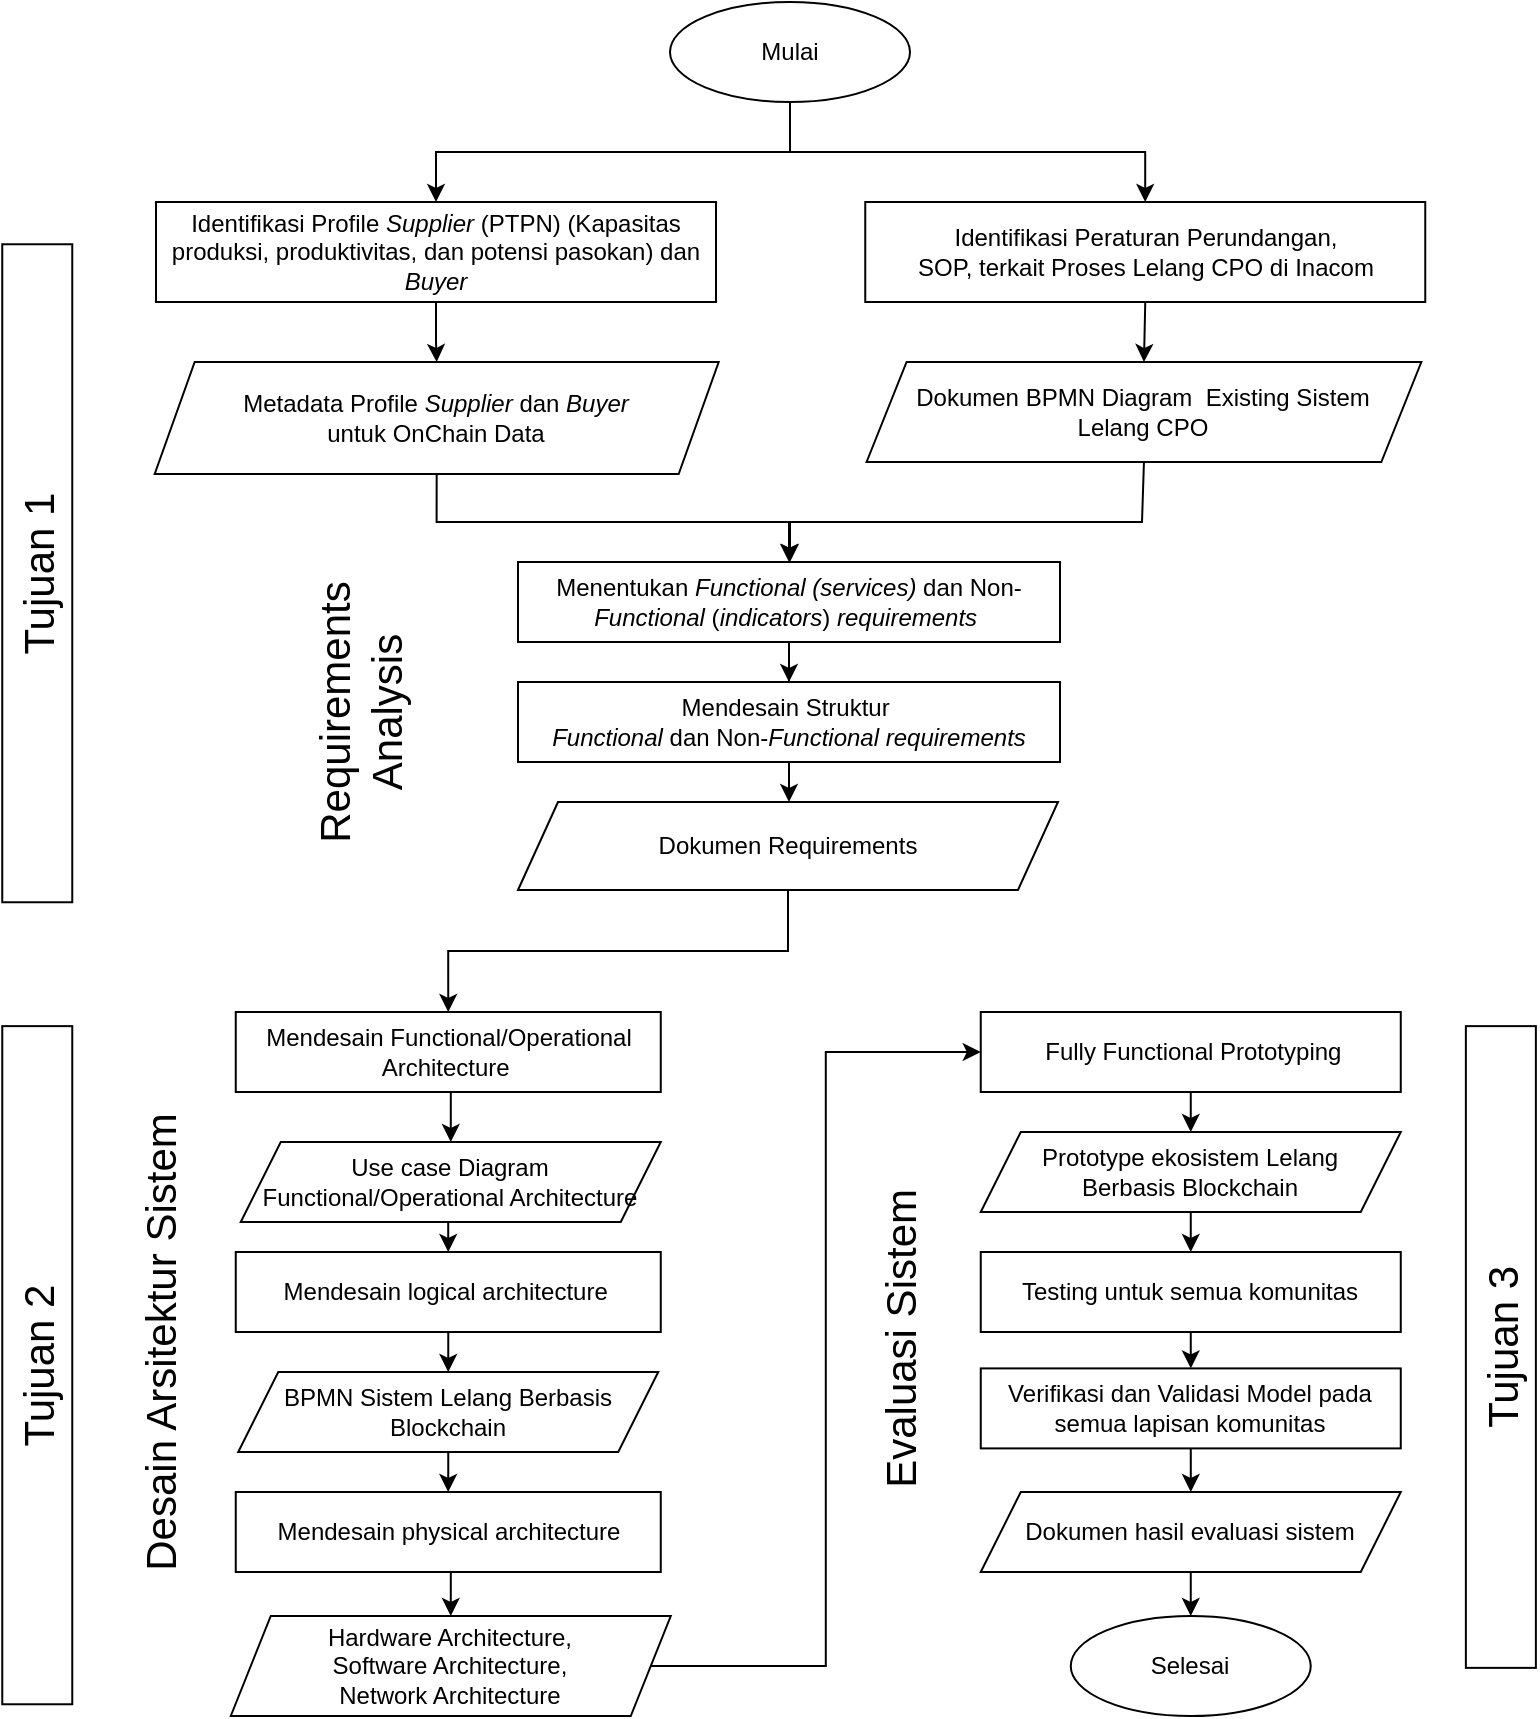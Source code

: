 <mxfile version="20.8.21" type="github">
  <diagram id="9HLhW9o5Pn7bnSsW2eLf" name="Page-1">
    <mxGraphModel dx="1050" dy="623" grid="1" gridSize="10" guides="1" tooltips="1" connect="1" arrows="1" fold="1" page="1" pageScale="1" pageWidth="850" pageHeight="1100" math="0" shadow="0">
      <root>
        <mxCell id="0" />
        <mxCell id="1" parent="0" />
        <mxCell id="ZeT_8LXsEwuCCdMTnaNI-12" style="edgeStyle=orthogonalEdgeStyle;rounded=0;orthogonalLoop=1;jettySize=auto;html=1;exitX=0.5;exitY=1;exitDx=0;exitDy=0;" parent="1" source="5jKje8F0iwKBfb8MLztT-3" target="ZeT_8LXsEwuCCdMTnaNI-1" edge="1">
          <mxGeometry relative="1" as="geometry" />
        </mxCell>
        <mxCell id="ZeT_8LXsEwuCCdMTnaNI-13" style="edgeStyle=orthogonalEdgeStyle;rounded=0;orthogonalLoop=1;jettySize=auto;html=1;exitX=0.5;exitY=1;exitDx=0;exitDy=0;" parent="1" source="5jKje8F0iwKBfb8MLztT-3" target="ZeT_8LXsEwuCCdMTnaNI-3" edge="1">
          <mxGeometry relative="1" as="geometry" />
        </mxCell>
        <mxCell id="5jKje8F0iwKBfb8MLztT-3" value="Mulai" style="ellipse;whiteSpace=wrap;html=1;" parent="1" vertex="1">
          <mxGeometry x="365" y="60" width="120" height="50" as="geometry" />
        </mxCell>
        <mxCell id="5jKje8F0iwKBfb8MLztT-16" value="Selesai" style="ellipse;whiteSpace=wrap;html=1;" parent="1" vertex="1">
          <mxGeometry x="565.38" y="867" width="120" height="50" as="geometry" />
        </mxCell>
        <mxCell id="YmFkH0KrsYM-fxtj9EKp-7" style="edgeStyle=orthogonalEdgeStyle;rounded=0;orthogonalLoop=1;jettySize=auto;html=1;exitX=0.5;exitY=1;exitDx=0;exitDy=0;" parent="1" source="tW3wjYKGY_-DUdyRMUnM-2" target="YmFkH0KrsYM-fxtj9EKp-1" edge="1">
          <mxGeometry relative="1" as="geometry" />
        </mxCell>
        <mxCell id="tW3wjYKGY_-DUdyRMUnM-2" value="&lt;span lang=&quot;EN-US&quot;&gt;Menentukan &lt;i&gt;Functional (services)&amp;nbsp;&lt;/i&gt;dan Non-&lt;i&gt;Functional&lt;/i&gt;&amp;nbsp;(&lt;i&gt;indicators&lt;/i&gt;)&amp;nbsp;&lt;i&gt;requirements&amp;nbsp;&lt;/i&gt;&lt;/span&gt;" style="rounded=0;whiteSpace=wrap;html=1;" parent="1" vertex="1">
          <mxGeometry x="289" y="340" width="271" height="40" as="geometry" />
        </mxCell>
        <mxCell id="ZeT_8LXsEwuCCdMTnaNI-24" style="edgeStyle=orthogonalEdgeStyle;rounded=0;orthogonalLoop=1;jettySize=auto;html=1;exitX=0.5;exitY=1;exitDx=0;exitDy=0;" parent="1" source="tW3wjYKGY_-DUdyRMUnM-8" target="tW3wjYKGY_-DUdyRMUnM-9" edge="1">
          <mxGeometry relative="1" as="geometry" />
        </mxCell>
        <mxCell id="tW3wjYKGY_-DUdyRMUnM-8" value="BPMN Sistem Lelang Berbasis Blockchain" style="shape=parallelogram;perimeter=parallelogramPerimeter;whiteSpace=wrap;html=1;fixedSize=1;" parent="1" vertex="1">
          <mxGeometry x="149.13" y="745" width="210" height="40" as="geometry" />
        </mxCell>
        <mxCell id="ZeT_8LXsEwuCCdMTnaNI-25" style="edgeStyle=orthogonalEdgeStyle;rounded=0;orthogonalLoop=1;jettySize=auto;html=1;exitX=0.5;exitY=1;exitDx=0;exitDy=0;entryX=0.5;entryY=0;entryDx=0;entryDy=0;" parent="1" source="tW3wjYKGY_-DUdyRMUnM-9" target="tW3wjYKGY_-DUdyRMUnM-10" edge="1">
          <mxGeometry relative="1" as="geometry" />
        </mxCell>
        <mxCell id="tW3wjYKGY_-DUdyRMUnM-9" value="Mendesain physical architecture" style="rounded=0;whiteSpace=wrap;html=1;" parent="1" vertex="1">
          <mxGeometry x="147.88" y="805" width="212.5" height="40" as="geometry" />
        </mxCell>
        <mxCell id="ZeT_8LXsEwuCCdMTnaNI-26" style="edgeStyle=orthogonalEdgeStyle;rounded=0;orthogonalLoop=1;jettySize=auto;html=1;exitX=1;exitY=0.5;exitDx=0;exitDy=0;entryX=0;entryY=0.5;entryDx=0;entryDy=0;" parent="1" source="tW3wjYKGY_-DUdyRMUnM-10" target="tW3wjYKGY_-DUdyRMUnM-11" edge="1">
          <mxGeometry relative="1" as="geometry" />
        </mxCell>
        <mxCell id="tW3wjYKGY_-DUdyRMUnM-10" value="Hardware Architecture,&lt;br&gt;Software Architecture,&lt;br&gt;Network Architecture" style="shape=parallelogram;perimeter=parallelogramPerimeter;whiteSpace=wrap;html=1;fixedSize=1;" parent="1" vertex="1">
          <mxGeometry x="145.38" y="867" width="220" height="50" as="geometry" />
        </mxCell>
        <mxCell id="ZeT_8LXsEwuCCdMTnaNI-11" style="edgeStyle=orthogonalEdgeStyle;rounded=0;orthogonalLoop=1;jettySize=auto;html=1;exitX=0.5;exitY=1;exitDx=0;exitDy=0;entryX=0.5;entryY=0;entryDx=0;entryDy=0;" parent="1" source="tW3wjYKGY_-DUdyRMUnM-11" target="tW3wjYKGY_-DUdyRMUnM-12" edge="1">
          <mxGeometry relative="1" as="geometry" />
        </mxCell>
        <mxCell id="tW3wjYKGY_-DUdyRMUnM-11" value="&amp;nbsp;Fully Functional Prototyping" style="rounded=0;whiteSpace=wrap;html=1;" parent="1" vertex="1">
          <mxGeometry x="520.38" y="565" width="210" height="40" as="geometry" />
        </mxCell>
        <mxCell id="tW3wjYKGY_-DUdyRMUnM-26" style="edgeStyle=orthogonalEdgeStyle;rounded=0;orthogonalLoop=1;jettySize=auto;html=1;exitX=0.5;exitY=1;exitDx=0;exitDy=0;entryX=0.5;entryY=0;entryDx=0;entryDy=0;" parent="1" source="tW3wjYKGY_-DUdyRMUnM-12" target="tW3wjYKGY_-DUdyRMUnM-13" edge="1">
          <mxGeometry relative="1" as="geometry" />
        </mxCell>
        <mxCell id="tW3wjYKGY_-DUdyRMUnM-12" value="Prototype ekosistem Lelang &lt;br&gt;Berbasis Blockchain" style="shape=parallelogram;perimeter=parallelogramPerimeter;whiteSpace=wrap;html=1;fixedSize=1;" parent="1" vertex="1">
          <mxGeometry x="520.38" y="625" width="210" height="40" as="geometry" />
        </mxCell>
        <mxCell id="YmFkH0KrsYM-fxtj9EKp-11" style="edgeStyle=orthogonalEdgeStyle;rounded=0;orthogonalLoop=1;jettySize=auto;html=1;exitX=0.5;exitY=1;exitDx=0;exitDy=0;entryX=0.5;entryY=0;entryDx=0;entryDy=0;" parent="1" source="tW3wjYKGY_-DUdyRMUnM-13" target="YmFkH0KrsYM-fxtj9EKp-6" edge="1">
          <mxGeometry relative="1" as="geometry" />
        </mxCell>
        <mxCell id="tW3wjYKGY_-DUdyRMUnM-13" value="Testing untuk semua komunitas" style="rounded=0;whiteSpace=wrap;html=1;" parent="1" vertex="1">
          <mxGeometry x="520.38" y="685" width="210" height="40" as="geometry" />
        </mxCell>
        <mxCell id="tW3wjYKGY_-DUdyRMUnM-28" style="edgeStyle=orthogonalEdgeStyle;rounded=0;orthogonalLoop=1;jettySize=auto;html=1;exitX=0.5;exitY=1;exitDx=0;exitDy=0;entryX=0.5;entryY=0;entryDx=0;entryDy=0;" parent="1" source="tW3wjYKGY_-DUdyRMUnM-14" target="5jKje8F0iwKBfb8MLztT-16" edge="1">
          <mxGeometry relative="1" as="geometry" />
        </mxCell>
        <mxCell id="tW3wjYKGY_-DUdyRMUnM-14" value="Dokumen hasil evaluasi sistem" style="shape=parallelogram;perimeter=parallelogramPerimeter;whiteSpace=wrap;html=1;fixedSize=1;" parent="1" vertex="1">
          <mxGeometry x="520.38" y="805" width="210" height="40" as="geometry" />
        </mxCell>
        <mxCell id="YmFkH0KrsYM-fxtj9EKp-8" style="edgeStyle=orthogonalEdgeStyle;rounded=0;orthogonalLoop=1;jettySize=auto;html=1;exitX=0.5;exitY=1;exitDx=0;exitDy=0;" parent="1" source="YmFkH0KrsYM-fxtj9EKp-1" target="YmFkH0KrsYM-fxtj9EKp-2" edge="1">
          <mxGeometry relative="1" as="geometry">
            <Array as="points">
              <mxPoint x="425" y="480" />
              <mxPoint x="425" y="480" />
            </Array>
          </mxGeometry>
        </mxCell>
        <mxCell id="YmFkH0KrsYM-fxtj9EKp-1" value="&lt;span lang=&quot;EN-US&quot;&gt;Mendesain Struktur&amp;nbsp;&lt;br&gt;&lt;i style=&quot;border-color: var(--border-color);&quot;&gt;Functional&amp;nbsp;&lt;/i&gt;dan Non-&lt;i style=&quot;border-color: var(--border-color);&quot;&gt;Functional&lt;/i&gt;&amp;nbsp;&lt;i style=&quot;border-color: var(--border-color);&quot;&gt;requirements&lt;/i&gt;&lt;br&gt;&lt;/span&gt;" style="rounded=0;whiteSpace=wrap;html=1;" parent="1" vertex="1">
          <mxGeometry x="289" y="400" width="271" height="40" as="geometry" />
        </mxCell>
        <mxCell id="qg080H8Y76gmwKB866Vb-1" style="edgeStyle=orthogonalEdgeStyle;rounded=0;orthogonalLoop=1;jettySize=auto;html=1;exitX=0.5;exitY=1;exitDx=0;exitDy=0;entryX=0.5;entryY=0;entryDx=0;entryDy=0;" parent="1" source="YmFkH0KrsYM-fxtj9EKp-2" target="ZeT_8LXsEwuCCdMTnaNI-9" edge="1">
          <mxGeometry relative="1" as="geometry" />
        </mxCell>
        <mxCell id="YmFkH0KrsYM-fxtj9EKp-2" value="&lt;div&gt;&lt;br&gt;&lt;/div&gt;&lt;div&gt;Dokumen Requirements&lt;/div&gt;&lt;div&gt;&lt;br&gt;&lt;/div&gt;" style="shape=parallelogram;perimeter=parallelogramPerimeter;whiteSpace=wrap;html=1;fixedSize=1;" parent="1" vertex="1">
          <mxGeometry x="289" y="460" width="270" height="44" as="geometry" />
        </mxCell>
        <mxCell id="ZeT_8LXsEwuCCdMTnaNI-23" style="edgeStyle=orthogonalEdgeStyle;rounded=0;orthogonalLoop=1;jettySize=auto;html=1;exitX=0.5;exitY=1;exitDx=0;exitDy=0;entryX=0.5;entryY=0;entryDx=0;entryDy=0;" parent="1" source="YmFkH0KrsYM-fxtj9EKp-3" target="tW3wjYKGY_-DUdyRMUnM-8" edge="1">
          <mxGeometry relative="1" as="geometry" />
        </mxCell>
        <mxCell id="YmFkH0KrsYM-fxtj9EKp-3" value="Mendesain logical architecture&amp;nbsp;" style="rounded=0;whiteSpace=wrap;html=1;" parent="1" vertex="1">
          <mxGeometry x="147.88" y="685" width="212.5" height="40" as="geometry" />
        </mxCell>
        <mxCell id="YmFkH0KrsYM-fxtj9EKp-12" style="edgeStyle=orthogonalEdgeStyle;rounded=0;orthogonalLoop=1;jettySize=auto;html=1;exitX=0.5;exitY=1;exitDx=0;exitDy=0;" parent="1" source="YmFkH0KrsYM-fxtj9EKp-6" target="tW3wjYKGY_-DUdyRMUnM-14" edge="1">
          <mxGeometry relative="1" as="geometry" />
        </mxCell>
        <mxCell id="YmFkH0KrsYM-fxtj9EKp-6" value="Verifikasi dan Validasi Model pada semua lapisan komunitas" style="rounded=0;whiteSpace=wrap;html=1;" parent="1" vertex="1">
          <mxGeometry x="520.38" y="743.2" width="210" height="40" as="geometry" />
        </mxCell>
        <mxCell id="ZeT_8LXsEwuCCdMTnaNI-15" style="edgeStyle=orthogonalEdgeStyle;rounded=0;orthogonalLoop=1;jettySize=auto;html=1;exitX=0.5;exitY=1;exitDx=0;exitDy=0;entryX=0.5;entryY=0;entryDx=0;entryDy=0;" parent="1" source="ZeT_8LXsEwuCCdMTnaNI-1" target="ZeT_8LXsEwuCCdMTnaNI-2" edge="1">
          <mxGeometry relative="1" as="geometry">
            <Array as="points">
              <mxPoint x="248" y="230" />
              <mxPoint x="249" y="230" />
            </Array>
          </mxGeometry>
        </mxCell>
        <mxCell id="ZeT_8LXsEwuCCdMTnaNI-1" value="Identifikasi Profile &lt;i&gt;Supplier &lt;/i&gt;(PTPN) (Kapasitas produksi, produktivitas, dan potensi pasokan) dan &lt;i&gt;Buyer&lt;/i&gt;" style="rounded=0;whiteSpace=wrap;html=1;" parent="1" vertex="1">
          <mxGeometry x="108" y="160" width="280" height="50" as="geometry" />
        </mxCell>
        <mxCell id="ZeT_8LXsEwuCCdMTnaNI-17" style="edgeStyle=orthogonalEdgeStyle;rounded=0;orthogonalLoop=1;jettySize=auto;html=1;exitX=0.5;exitY=1;exitDx=0;exitDy=0;" parent="1" source="ZeT_8LXsEwuCCdMTnaNI-2" target="tW3wjYKGY_-DUdyRMUnM-2" edge="1">
          <mxGeometry relative="1" as="geometry">
            <Array as="points">
              <mxPoint x="249" y="320" />
              <mxPoint x="425" y="320" />
            </Array>
          </mxGeometry>
        </mxCell>
        <mxCell id="ZeT_8LXsEwuCCdMTnaNI-2" value="Metadata Profile &lt;i&gt;Supplier &lt;/i&gt;dan &lt;i&gt;Buyer&lt;br&gt;&lt;/i&gt;untuk OnChain Data" style="shape=parallelogram;perimeter=parallelogramPerimeter;whiteSpace=wrap;html=1;fixedSize=1;" parent="1" vertex="1">
          <mxGeometry x="107.34" y="240" width="282" height="56" as="geometry" />
        </mxCell>
        <mxCell id="ZeT_8LXsEwuCCdMTnaNI-16" style="edgeStyle=orthogonalEdgeStyle;rounded=0;orthogonalLoop=1;jettySize=auto;html=1;exitX=0.5;exitY=1;exitDx=0;exitDy=0;entryX=0.5;entryY=0;entryDx=0;entryDy=0;" parent="1" source="ZeT_8LXsEwuCCdMTnaNI-3" target="ZeT_8LXsEwuCCdMTnaNI-4" edge="1">
          <mxGeometry relative="1" as="geometry" />
        </mxCell>
        <mxCell id="ZeT_8LXsEwuCCdMTnaNI-3" value="Identifikasi Peraturan Perundangan,&lt;br&gt;SOP, terkait Proses Lelang CPO di Inacom" style="rounded=0;whiteSpace=wrap;html=1;" parent="1" vertex="1">
          <mxGeometry x="462.63" y="160" width="280" height="50" as="geometry" />
        </mxCell>
        <mxCell id="ZeT_8LXsEwuCCdMTnaNI-18" style="edgeStyle=orthogonalEdgeStyle;rounded=0;orthogonalLoop=1;jettySize=auto;html=1;exitX=0.5;exitY=1;exitDx=0;exitDy=0;entryX=0.5;entryY=0;entryDx=0;entryDy=0;" parent="1" source="ZeT_8LXsEwuCCdMTnaNI-4" target="tW3wjYKGY_-DUdyRMUnM-2" edge="1">
          <mxGeometry relative="1" as="geometry">
            <Array as="points">
              <mxPoint x="601" y="320" />
              <mxPoint x="425" y="320" />
            </Array>
          </mxGeometry>
        </mxCell>
        <mxCell id="ZeT_8LXsEwuCCdMTnaNI-4" value="Dokumen BPMN Diagram&amp;nbsp; Existing Sistem&lt;br&gt;Lelang CPO" style="shape=parallelogram;perimeter=parallelogramPerimeter;whiteSpace=wrap;html=1;fixedSize=1;" parent="1" vertex="1">
          <mxGeometry x="463.29" y="240" width="277.37" height="50" as="geometry" />
        </mxCell>
        <mxCell id="ZeT_8LXsEwuCCdMTnaNI-22" style="edgeStyle=orthogonalEdgeStyle;rounded=0;orthogonalLoop=1;jettySize=auto;html=1;exitX=0.5;exitY=1;exitDx=0;exitDy=0;entryX=0.5;entryY=0;entryDx=0;entryDy=0;" parent="1" source="ZeT_8LXsEwuCCdMTnaNI-7" target="YmFkH0KrsYM-fxtj9EKp-3" edge="1">
          <mxGeometry relative="1" as="geometry" />
        </mxCell>
        <mxCell id="ZeT_8LXsEwuCCdMTnaNI-7" value="Use case Diagram Functional/Operational Architecture" style="shape=parallelogram;perimeter=parallelogramPerimeter;whiteSpace=wrap;html=1;fixedSize=1;" parent="1" vertex="1">
          <mxGeometry x="150.38" y="630" width="210" height="40" as="geometry" />
        </mxCell>
        <mxCell id="ZeT_8LXsEwuCCdMTnaNI-21" style="edgeStyle=orthogonalEdgeStyle;rounded=0;orthogonalLoop=1;jettySize=auto;html=1;exitX=0.5;exitY=1;exitDx=0;exitDy=0;entryX=0.5;entryY=0;entryDx=0;entryDy=0;" parent="1" source="ZeT_8LXsEwuCCdMTnaNI-9" target="ZeT_8LXsEwuCCdMTnaNI-7" edge="1">
          <mxGeometry relative="1" as="geometry" />
        </mxCell>
        <mxCell id="ZeT_8LXsEwuCCdMTnaNI-9" value="Mendesain Functional/Operational Architecture&amp;nbsp;" style="rounded=0;whiteSpace=wrap;html=1;" parent="1" vertex="1">
          <mxGeometry x="147.88" y="565" width="212.5" height="40" as="geometry" />
        </mxCell>
        <mxCell id="ZeT_8LXsEwuCCdMTnaNI-29" value="Tujuan 1" style="rounded=0;whiteSpace=wrap;html=1;fontSize=21;rotation=-90;" parent="1" vertex="1">
          <mxGeometry x="-115.87" y="328.13" width="329" height="35" as="geometry" />
        </mxCell>
        <mxCell id="ZeT_8LXsEwuCCdMTnaNI-28" value="Requirements Analysis" style="text;html=1;strokeColor=none;fillColor=none;align=center;verticalAlign=middle;whiteSpace=wrap;rounded=0;rotation=-90;fontStyle=0;fontSize=21;" parent="1" vertex="1">
          <mxGeometry x="120" y="400" width="180" height="30" as="geometry" />
        </mxCell>
        <mxCell id="ZeT_8LXsEwuCCdMTnaNI-32" value="Tujuan 2" style="rounded=0;whiteSpace=wrap;html=1;fontSize=21;rotation=-90;" parent="1" vertex="1">
          <mxGeometry x="-120.9" y="724.1" width="339.07" height="35" as="geometry" />
        </mxCell>
        <mxCell id="ZeT_8LXsEwuCCdMTnaNI-33" value="Desain Arsitektur Sistem" style="text;html=1;strokeColor=none;fillColor=none;align=center;verticalAlign=middle;whiteSpace=wrap;rounded=0;rotation=-90;fontStyle=0;fontSize=21;" parent="1" vertex="1">
          <mxGeometry x="-40" y="715" width="300" height="30" as="geometry" />
        </mxCell>
        <mxCell id="ZeT_8LXsEwuCCdMTnaNI-34" value="Evaluasi Sistem" style="text;html=1;strokeColor=none;fillColor=none;align=center;verticalAlign=middle;whiteSpace=wrap;rounded=0;rotation=-90;fontStyle=0;fontSize=21;" parent="1" vertex="1">
          <mxGeometry x="330" y="713.2" width="300" height="30" as="geometry" />
        </mxCell>
        <mxCell id="ZeT_8LXsEwuCCdMTnaNI-35" value="Tujuan 3" style="rounded=0;whiteSpace=wrap;html=1;fontSize=21;rotation=-90;" parent="1" vertex="1">
          <mxGeometry x="620" y="715" width="320.87" height="35" as="geometry" />
        </mxCell>
      </root>
    </mxGraphModel>
  </diagram>
</mxfile>
